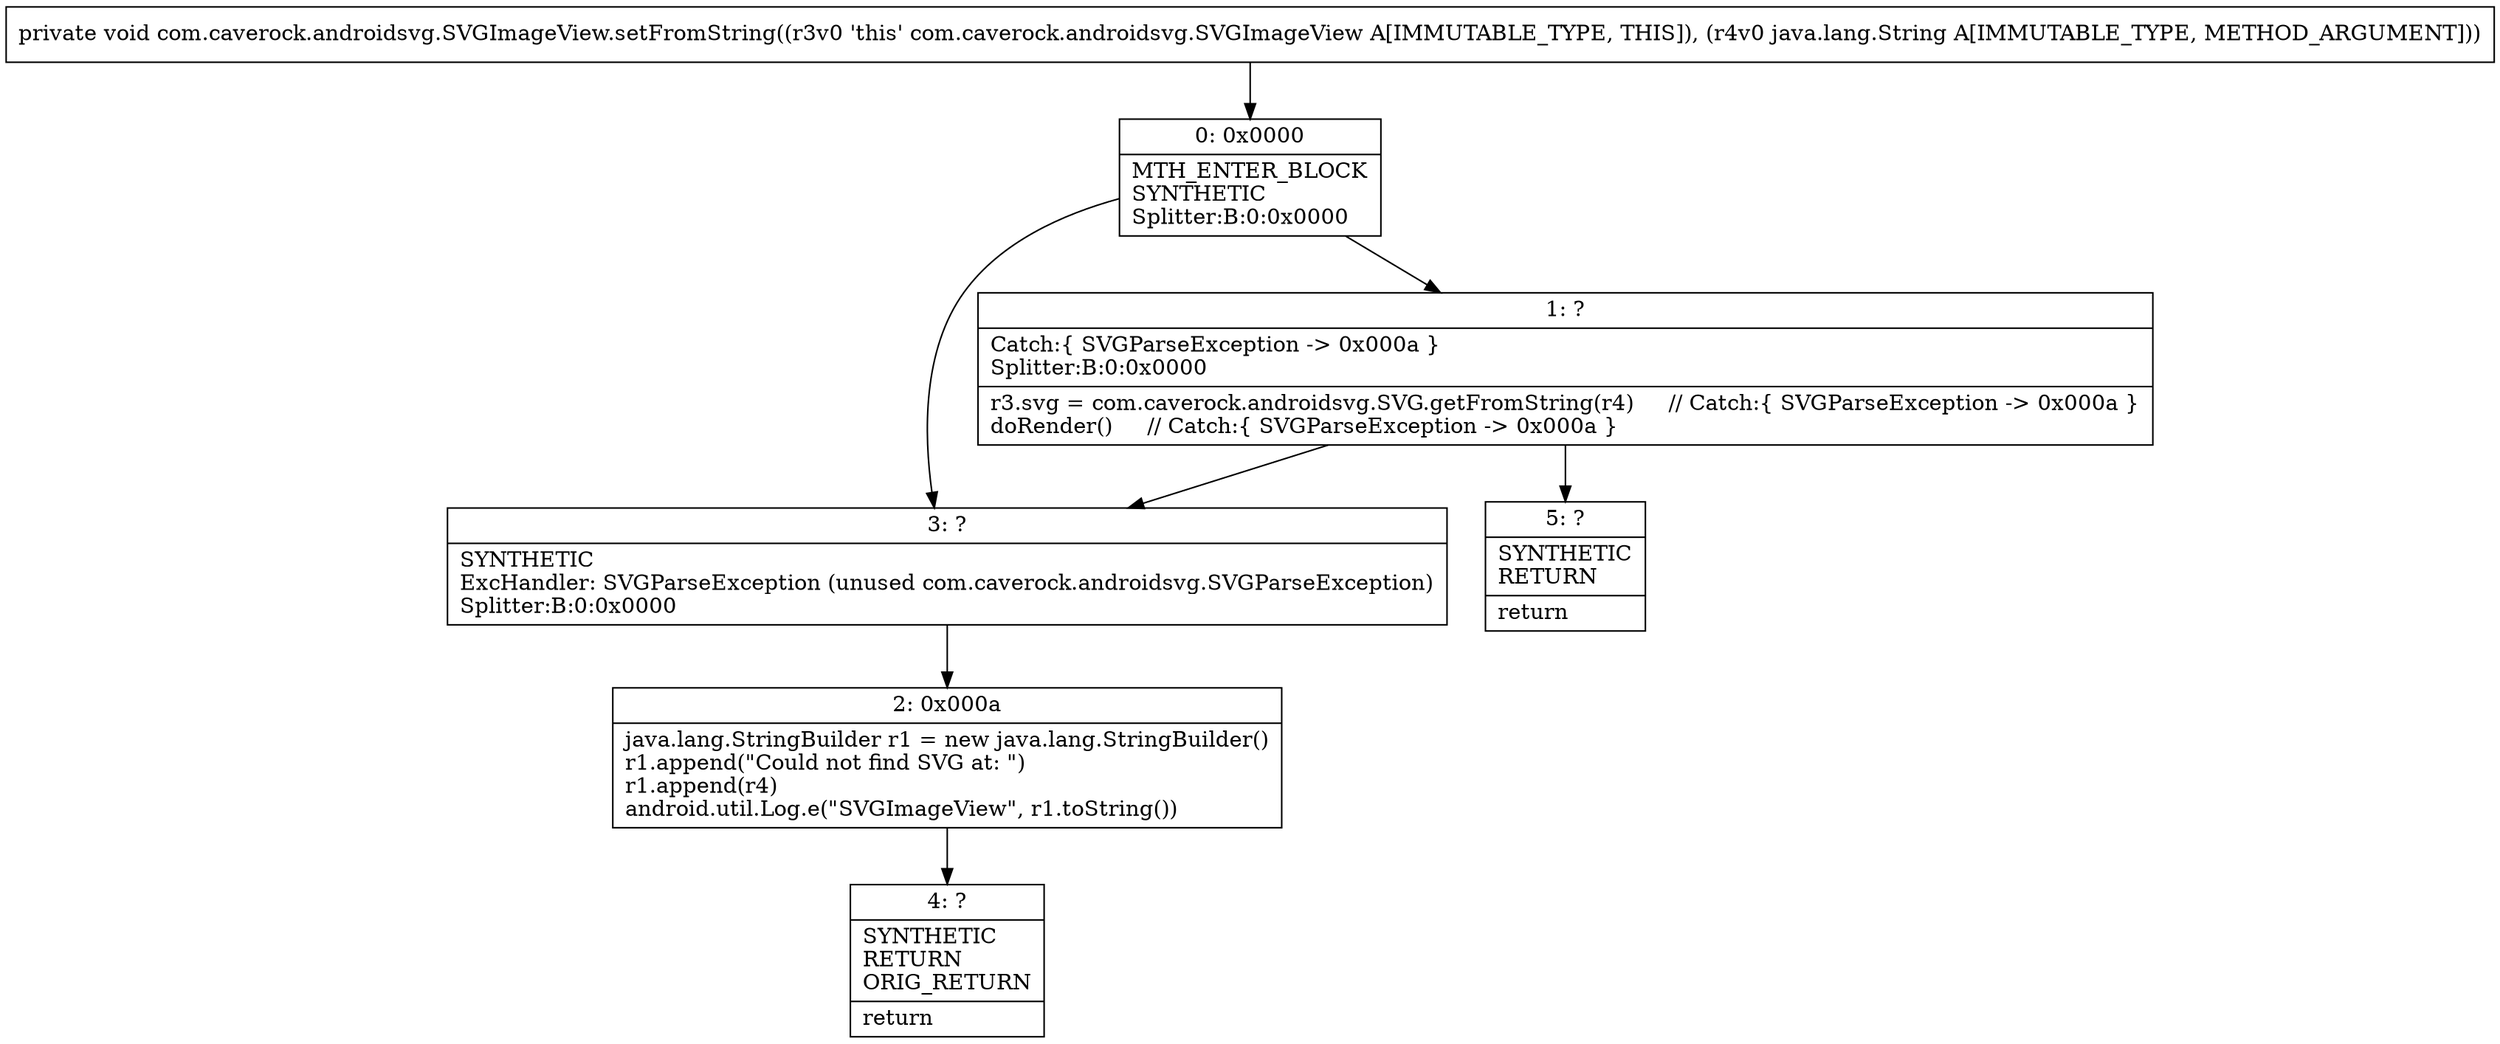 digraph "CFG forcom.caverock.androidsvg.SVGImageView.setFromString(Ljava\/lang\/String;)V" {
Node_0 [shape=record,label="{0\:\ 0x0000|MTH_ENTER_BLOCK\lSYNTHETIC\lSplitter:B:0:0x0000\l}"];
Node_1 [shape=record,label="{1\:\ ?|Catch:\{ SVGParseException \-\> 0x000a \}\lSplitter:B:0:0x0000\l|r3.svg = com.caverock.androidsvg.SVG.getFromString(r4)     \/\/ Catch:\{ SVGParseException \-\> 0x000a \}\ldoRender()     \/\/ Catch:\{ SVGParseException \-\> 0x000a \}\l}"];
Node_2 [shape=record,label="{2\:\ 0x000a|java.lang.StringBuilder r1 = new java.lang.StringBuilder()\lr1.append(\"Could not find SVG at: \")\lr1.append(r4)\landroid.util.Log.e(\"SVGImageView\", r1.toString())\l}"];
Node_3 [shape=record,label="{3\:\ ?|SYNTHETIC\lExcHandler: SVGParseException (unused com.caverock.androidsvg.SVGParseException)\lSplitter:B:0:0x0000\l}"];
Node_4 [shape=record,label="{4\:\ ?|SYNTHETIC\lRETURN\lORIG_RETURN\l|return\l}"];
Node_5 [shape=record,label="{5\:\ ?|SYNTHETIC\lRETURN\l|return\l}"];
MethodNode[shape=record,label="{private void com.caverock.androidsvg.SVGImageView.setFromString((r3v0 'this' com.caverock.androidsvg.SVGImageView A[IMMUTABLE_TYPE, THIS]), (r4v0 java.lang.String A[IMMUTABLE_TYPE, METHOD_ARGUMENT])) }"];
MethodNode -> Node_0;
Node_0 -> Node_1;
Node_0 -> Node_3;
Node_1 -> Node_3;
Node_1 -> Node_5;
Node_2 -> Node_4;
Node_3 -> Node_2;
}

